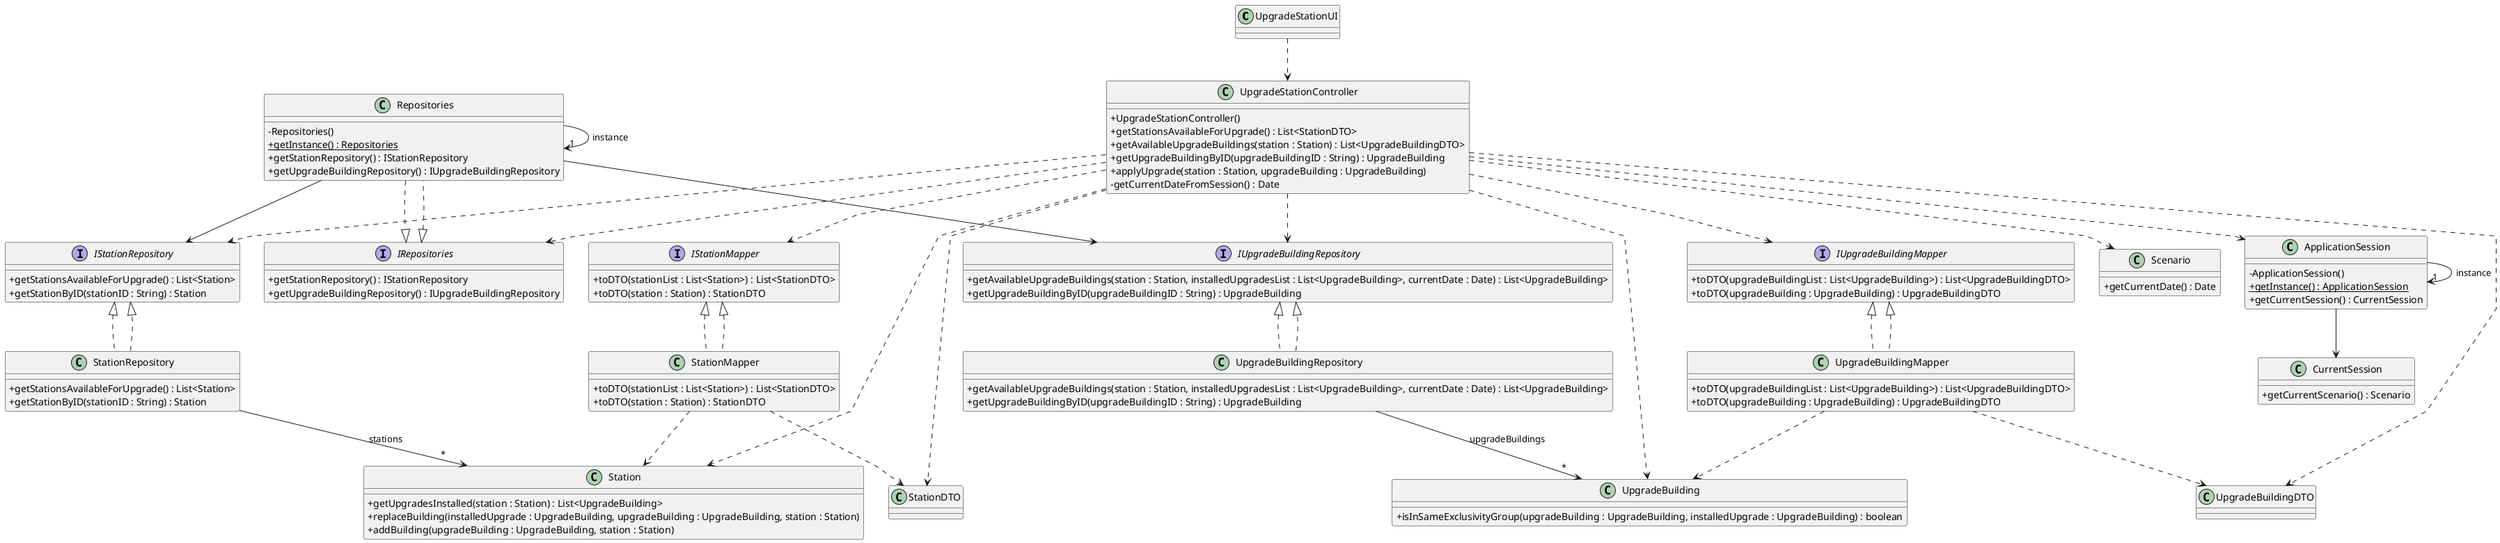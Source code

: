@startuml
skinparam packageStyle rectangle
skinparam shadowing false
skinparam linetype polyline
skinparam classAttributeIconSize 0

class UpgradeStationUI {
}

class UpgradeStationController {
    + UpgradeStationController()
    + getStationsAvailableForUpgrade() : List<StationDTO>
    + getAvailableUpgradeBuildings(station : Station) : List<UpgradeBuildingDTO>
    + getUpgradeBuildingByID(upgradeBuildingID : String) : UpgradeBuilding
    + applyUpgrade(station : Station, upgradeBuilding : UpgradeBuilding)
    - getCurrentDateFromSession() : Date
}

interface IRepositories {
    + getStationRepository() : IStationRepository
    + getUpgradeBuildingRepository() : IUpgradeBuildingRepository
}
class Repositories implements IRepositories {
    - Repositories()
    + {static} getInstance() : Repositories
    + getStationRepository() : IStationRepository
    + getUpgradeBuildingRepository() : IUpgradeBuildingRepository
}

interface IStationRepository {
    + getStationsAvailableForUpgrade() : List<Station>
    + getStationByID(stationID : String) : Station
}
class StationRepository implements IStationRepository {
    + getStationsAvailableForUpgrade() : List<Station>
    + getStationByID(stationID : String) : Station
}

interface IUpgradeBuildingRepository {
    + getAvailableUpgradeBuildings(station : Station, installedUpgradesList : List<UpgradeBuilding>, currentDate : Date) : List<UpgradeBuilding>
    + getUpgradeBuildingByID(upgradeBuildingID : String) : UpgradeBuilding
}
class UpgradeBuildingRepository implements IUpgradeBuildingRepository {
    + getAvailableUpgradeBuildings(station : Station, installedUpgradesList : List<UpgradeBuilding>, currentDate : Date) : List<UpgradeBuilding>
    + getUpgradeBuildingByID(upgradeBuildingID : String) : UpgradeBuilding
}

interface IStationMapper {
    + toDTO(stationList : List<Station>) : List<StationDTO>
    + toDTO(station : Station) : StationDTO
}
class StationMapper implements IStationMapper {
    + toDTO(stationList : List<Station>) : List<StationDTO>
    + toDTO(station : Station) : StationDTO
}

interface IUpgradeBuildingMapper {
    + toDTO(upgradeBuildingList : List<UpgradeBuilding>) : List<UpgradeBuildingDTO>
    + toDTO(upgradeBuilding : UpgradeBuilding) : UpgradeBuildingDTO
}
class UpgradeBuildingMapper implements IUpgradeBuildingMapper {
    + toDTO(upgradeBuildingList : List<UpgradeBuilding>) : List<UpgradeBuildingDTO>
    + toDTO(upgradeBuilding : UpgradeBuilding) : UpgradeBuildingDTO
}

class ApplicationSession {
    - ApplicationSession()
    + {static} getInstance() : ApplicationSession
    + getCurrentSession() : CurrentSession
}
class CurrentSession {
    + getCurrentScenario() : Scenario
}

class Station {
    + getUpgradesInstalled(station : Station) : List<UpgradeBuilding>
    + replaceBuilding(installedUpgrade : UpgradeBuilding, upgradeBuilding : UpgradeBuilding, station : Station)
    + addBuilding(upgradeBuilding : UpgradeBuilding, station : Station)
}

class UpgradeBuilding {
    + isInSameExclusivityGroup(upgradeBuilding : UpgradeBuilding, installedUpgrade : UpgradeBuilding) : boolean
}

class Scenario {
    + getCurrentDate() : Date
}

class StationDTO {
}
class UpgradeBuildingDTO {
}

UpgradeStationUI ..> UpgradeStationController
UpgradeStationController ..> IRepositories
Repositories ..|> IRepositories
Repositories --> IStationRepository
Repositories --> IUpgradeBuildingRepository
StationRepository ..|> IStationRepository
UpgradeBuildingRepository ..|> IUpgradeBuildingRepository
UpgradeStationController ..> IStationRepository
UpgradeStationController ..> IUpgradeBuildingRepository
UpgradeStationController ..> ApplicationSession
UpgradeStationController ..> IStationMapper
UpgradeStationController ..> IUpgradeBuildingMapper
ApplicationSession --> CurrentSession
UpgradeStationController ..> Station
UpgradeStationController ..> UpgradeBuilding
UpgradeStationController ..> StationDTO
UpgradeStationController ..> UpgradeBuildingDTO
UpgradeStationController ..> Scenario
IStationMapper <|.. StationMapper
IUpgradeBuildingMapper <|.. UpgradeBuildingMapper
StationMapper ..> Station
StationMapper ..> StationDTO
UpgradeBuildingMapper ..> UpgradeBuilding
UpgradeBuildingMapper ..> UpgradeBuildingDTO
StationRepository --> "*" Station : stations
UpgradeBuildingRepository --> "*" UpgradeBuilding : upgradeBuildings

Repositories -> "1" Repositories : instance
ApplicationSession -> "1" ApplicationSession : instance

@enduml
